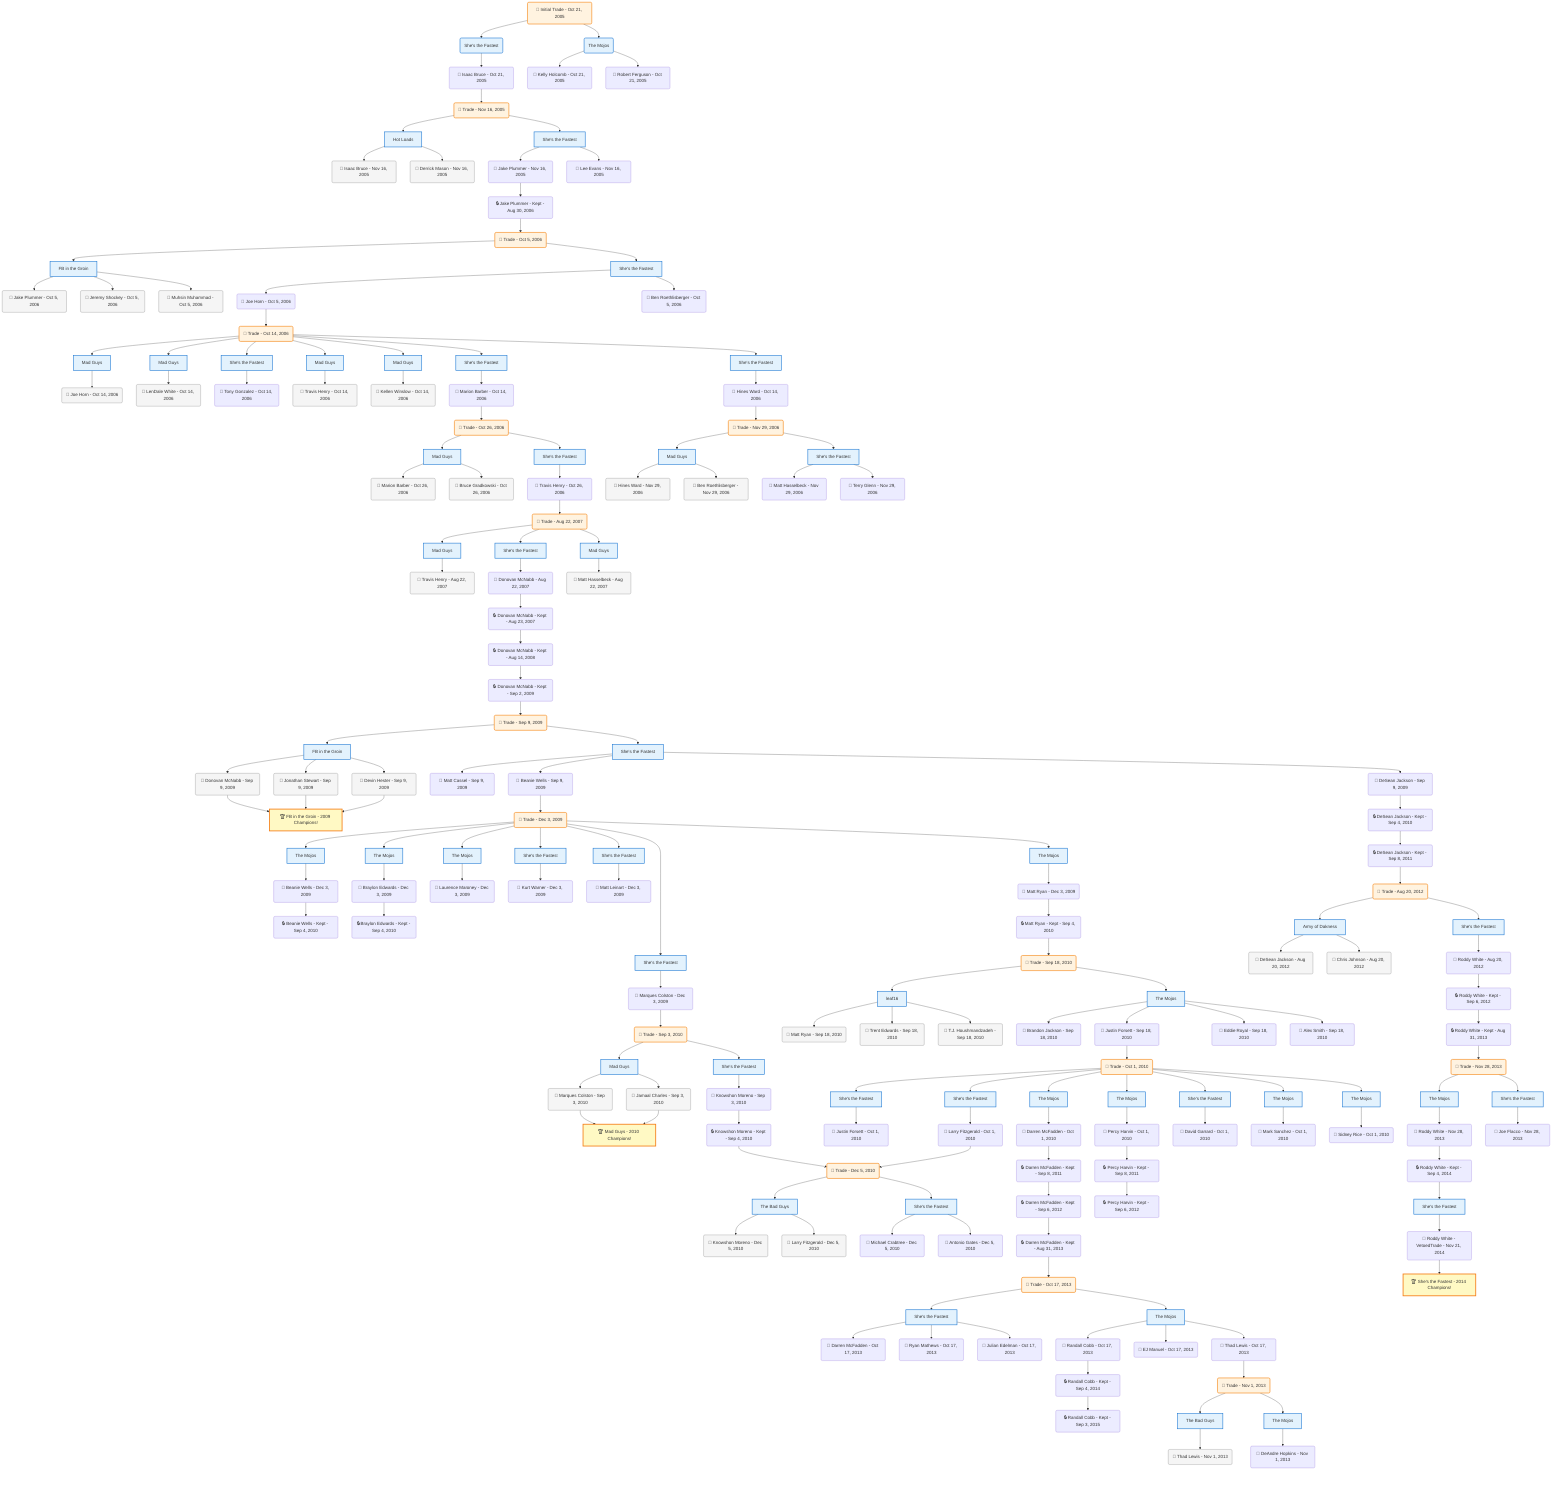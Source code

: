 flowchart TD

    TRADE_MAIN("🔄 Initial Trade - Oct 21, 2005")
    TEAM_1("She's the Fastest")
    TEAM_2("The Mojos")
    NODE_e17e06b6-a265-45cc-89e7-a0e8c9608cac("🔄 Isaac Bruce - Oct 21, 2005")
    TRADE_481a314d-2bf1-4e89-b525-27336309fb27_3("🔄 Trade - Nov 16, 2005")
    TEAM_8e9f18ff-62c3-40e8-bb10-32f74cf4ee33_4["Hot Loads"]
    NODE_91e1931d-f9b7-453e-aa07-7162e3caa4c2("🔄 Isaac Bruce - Nov 16, 2005")
    NODE_b6e4e873-9023-4563-8c44-ce1008afc077("🔄 Derrick Mason - Nov 16, 2005")
    TEAM_4449259f-64af-44fd-9235-1facc0926234_5["She's the Fastest"]
    NODE_dd9740e3-ccfd-4b02-bbff-1935a00722bb("🔄 Jake Plummer - Nov 16, 2005")
    NODE_9fabe81e-5e0c-42d7-8375-c211189eb514("🔒 Jake Plummer - Kept - Aug 30, 2006")
    TRADE_ec8047e7-9914-4c8f-8182-dfe15f74e699_6("🔄 Trade - Oct 5, 2006")
    TEAM_f483ecf1-cd17-4991-854b-e52dfc957b45_7["FB in the Groin"]
    NODE_69ecdbbe-6332-4926-9a78-c7965cbc96dc("🔄 Jake Plummer - Oct 5, 2006")
    NODE_c57e70ab-6f35-4286-b3f0-13b79a160e15("🔄 Jeremy Shockey - Oct 5, 2006")
    NODE_444c6e1b-4de0-497e-bb5f-f65850abe6c6("🔄 Muhsin Muhammad - Oct 5, 2006")
    TEAM_4449259f-64af-44fd-9235-1facc0926234_8["She's the Fastest"]
    NODE_b3d96c99-6169-4838-a146-0ccb6553a40f("🔄 Joe Horn - Oct 5, 2006")
    TRADE_ce20ada5-488c-42bb-81ff-654bf10c775e_9("🔄 Trade - Oct 14, 2006")
    TEAM_f5908944-6efd-40eb-af54-6c53004e0e2f_10["Mad Guys"]
    NODE_2d5e163c-cf82-4f0c-b2b0-928482ea4ad2("🔄 Joe Horn - Oct 14, 2006")
    TEAM_f5908944-6efd-40eb-af54-6c53004e0e2f_11["Mad Guys"]
    NODE_f2a49ad0-9bef-4fd1-94ed-61651a84658b("🔄 LenDale White - Oct 14, 2006")
    TEAM_4449259f-64af-44fd-9235-1facc0926234_12["She's the Fastest"]
    NODE_318494ea-3c4e-4311-aae1-6262e1d62dd2("🔄 Tony Gonzalez - Oct 14, 2006")
    TEAM_f5908944-6efd-40eb-af54-6c53004e0e2f_13["Mad Guys"]
    NODE_282956be-e712-4df6-843a-9d92485c0ae4("🔄 Travis Henry - Oct 14, 2006")
    TEAM_f5908944-6efd-40eb-af54-6c53004e0e2f_14["Mad Guys"]
    NODE_226cc31f-fa1b-4444-9edd-d799c92a88af("🔄 Kellen Winslow - Oct 14, 2006")
    TEAM_4449259f-64af-44fd-9235-1facc0926234_15["She's the Fastest"]
    NODE_76fc29b7-369e-4798-8eac-eaa63e814539("🔄 Marion Barber - Oct 14, 2006")
    TRADE_5d3bc4a9-4882-4228-a856-7e54ae8aafc2_16("🔄 Trade - Oct 26, 2006")
    TEAM_f5908944-6efd-40eb-af54-6c53004e0e2f_17["Mad Guys"]
    NODE_1977b820-e794-4826-a87e-c7ab3bffeb05("🔄 Marion Barber - Oct 26, 2006")
    NODE_48b9675f-7bae-44b9-a520-04d629791a34("🔄 Bruce Gradkowski - Oct 26, 2006")
    TEAM_4449259f-64af-44fd-9235-1facc0926234_18["She's the Fastest"]
    NODE_6372070f-eeba-4284-a58b-94618802e524("🔄 Travis Henry - Oct 26, 2006")
    TRADE_308eb20b-53a3-4f9b-966d-71bfd7563fae_19("🔄 Trade - Aug 22, 2007")
    TEAM_f5908944-6efd-40eb-af54-6c53004e0e2f_20["Mad Guys"]
    NODE_5040ed8f-9252-42e7-8404-b38608ad1d57("🔄 Travis Henry - Aug 22, 2007")
    TEAM_4449259f-64af-44fd-9235-1facc0926234_21["She's the Fastest"]
    NODE_785862b2-4564-4496-aacf-45ba6c83093f("🔄 Donovan McNabb - Aug 22, 2007")
    NODE_6d0e067b-138d-4c48-a5a8-b1066288bdf3("🔒 Donovan McNabb - Kept - Aug 23, 2007")
    NODE_f4f33216-fc5e-425e-a2da-c957a8101213("🔒 Donovan McNabb - Kept - Aug 14, 2008")
    NODE_566b66a0-df77-4a32-a603-975b992e6062("🔒 Donovan McNabb - Kept - Sep 2, 2009")
    TRADE_d64744f2-649c-41d8-81d6-cb12408f9a20_22("🔄 Trade - Sep 9, 2009")
    TEAM_f483ecf1-cd17-4991-854b-e52dfc957b45_23["FB in the Groin"]
    NODE_3128e3d6-ada1-4ddc-99ad-add55e2d292b("🔄 Donovan McNabb - Sep 9, 2009")
    CHAMP_f483ecf1-cd17-4991-854b-e52dfc957b45_2009["🏆 FB in the Groin - 2009 Champions!"]
    NODE_15682633-4c98-4792-b4d5-ef220e682543("🔄 Jonathan Stewart - Sep 9, 2009")
    NODE_2506304d-9aeb-4778-8bbb-feb1241129b8("🔄 Devin Hester - Sep 9, 2009")
    TEAM_4449259f-64af-44fd-9235-1facc0926234_24["She's the Fastest"]
    NODE_da366052-1793-4ec3-aeef-e2d58fcebf07("🔄 Matt Cassel - Sep 9, 2009")
    NODE_6dd1fdfd-8b13-4c36-b124-f5bc0932f73f("🔄 Beanie Wells - Sep 9, 2009")
    TRADE_e8c7b327-7c15-4132-8918-1ccb803d3cb3_25("🔄 Trade - Dec 3, 2009")
    TEAM_bbe2d0ad-54cf-4c22-be82-b2a5f262a157_26["The Mojos"]
    NODE_fb21570f-4fa7-4277-b242-752759ecd6ca("🔄 Beanie Wells - Dec 3, 2009")
    NODE_8c91506f-452a-42e9-95e9-16b27182ce5f("🔒 Beanie Wells - Kept - Sep 4, 2010")
    TEAM_bbe2d0ad-54cf-4c22-be82-b2a5f262a157_27["The Mojos"]
    NODE_8ad98370-e765-4528-899b-039fc791b409("🔄 Braylon Edwards - Dec 3, 2009")
    NODE_0a4c2ffa-7302-48b4-9754-171fc5704b60("🔒 Braylon Edwards - Kept - Sep 4, 2010")
    TEAM_bbe2d0ad-54cf-4c22-be82-b2a5f262a157_28["The Mojos"]
    NODE_16e44121-7fef-4e60-a4d8-39d87a019805("🔄 Laurence Maroney - Dec 3, 2009")
    TEAM_4449259f-64af-44fd-9235-1facc0926234_29["She's the Fastest"]
    NODE_8f183324-b3dc-46b4-bbe0-76f206cb24ee("🔄 Marques Colston - Dec 3, 2009")
    TRADE_664c0593-08b2-4014-96b5-f9505dd0abcf_30("🔄 Trade - Sep 3, 2010")
    TEAM_f5908944-6efd-40eb-af54-6c53004e0e2f_31["Mad Guys"]
    NODE_95e1e39b-1714-410c-9892-ac5cc4bc5223("🔄 Marques Colston - Sep 3, 2010")
    CHAMP_f5908944-6efd-40eb-af54-6c53004e0e2f_2010["🏆 Mad Guys - 2010 Champions!"]
    NODE_281c90e5-f919-4693-8733-eee9f5c6f6da("🔄 Jamaal Charles - Sep 3, 2010")
    TEAM_4449259f-64af-44fd-9235-1facc0926234_32["She's the Fastest"]
    NODE_fd02085d-71ad-46e1-b7cc-06f45da9eb89("🔄 Knowshon Moreno - Sep 3, 2010")
    NODE_27d92d64-f467-4a04-b71b-391a2d495356("🔒 Knowshon Moreno - Kept - Sep 4, 2010")
    TRADE_7079c566-1aef-449d-80e3-81013e223777_33("🔄 Trade - Dec 5, 2010")
    TEAM_b2220d1a-ff75-4622-9757-09978901110f_34["The Bad Guys"]
    NODE_e3eeb034-e4c6-4be5-a812-b2c48eba0d53("🔄 Knowshon Moreno - Dec 5, 2010")
    NODE_fbf9d819-d0b8-4ee4-afe1-0b279afe083d("🔄 Larry Fitzgerald - Dec 5, 2010")
    TEAM_4449259f-64af-44fd-9235-1facc0926234_35["She's the Fastest"]
    NODE_3f49242f-c13a-4378-b163-959d8092b13e("🔄 Michael Crabtree - Dec 5, 2010")
    NODE_e2188277-78ab-4766-9782-da39ab3295ef("🔄 Antonio Gates - Dec 5, 2010")
    TEAM_4449259f-64af-44fd-9235-1facc0926234_36["She's the Fastest"]
    NODE_6bc2416f-f57e-4b16-8235-be0b7609e651("🔄 Kurt Warner - Dec 3, 2009")
    TEAM_4449259f-64af-44fd-9235-1facc0926234_37["She's the Fastest"]
    NODE_1ef12492-61ee-4b66-bd62-daa01556b535("🔄 Matt Leinart - Dec 3, 2009")
    TEAM_bbe2d0ad-54cf-4c22-be82-b2a5f262a157_38["The Mojos"]
    NODE_7ae52589-c36b-4b14-8fb9-f6b745ba608d("🔄 Matt Ryan - Dec 3, 2009")
    NODE_161c3409-60e1-4aaa-a9c8-78ec3f57e898("🔒 Matt Ryan - Kept - Sep 4, 2010")
    TRADE_4bbf1d58-12a6-4f34-b39a-af8e032b72b1_39("🔄 Trade - Sep 18, 2010")
    TEAM_66fb98f4-89a7-45f9-893a-b41d71e6249d_40["leaf16"]
    NODE_19910a83-4078-4194-bf9c-f51e4dc0a7fe("🔄 Matt Ryan - Sep 18, 2010")
    NODE_e2c3cc88-b1fa-4094-a03a-88fcbc82beda("🔄 Trent Edwards - Sep 18, 2010")
    NODE_5d7f1b23-3cbe-40d1-8a53-cfabf2c11ae7("🔄 T.J. Houshmandzadeh - Sep 18, 2010")
    TEAM_bbe2d0ad-54cf-4c22-be82-b2a5f262a157_41["The Mojos"]
    NODE_787723d5-5196-4781-83d5-7baf38a62a57("🔄 Brandon Jackson - Sep 18, 2010")
    NODE_265a865d-2e60-4f9e-8250-bc06479d8608("🔄 Justin Forsett - Sep 18, 2010")
    TRADE_b912a7e1-f712-428f-b96f-f4ca751967c5_42("🔄 Trade - Oct 1, 2010")
    TEAM_4449259f-64af-44fd-9235-1facc0926234_43["She's the Fastest"]
    NODE_85957a1a-4a31-4091-be02-d15f3e4c6ec6("🔄 Justin Forsett - Oct 1, 2010")
    TEAM_bbe2d0ad-54cf-4c22-be82-b2a5f262a157_44["The Mojos"]
    NODE_b503a368-d959-4481-81c6-0c91653820ea("🔄 Darren McFadden - Oct 1, 2010")
    NODE_1e66d3f2-a4e9-4c56-ac69-2a0532061193("🔒 Darren McFadden - Kept - Sep 8, 2011")
    NODE_85fd0ddf-e8e8-45e7-8114-54ae3e83b693("🔒 Darren McFadden - Kept - Sep 6, 2012")
    NODE_ed4f642a-6143-4489-834f-2eada703da8d("🔒 Darren McFadden - Kept - Aug 31, 2013")
    TRADE_fcf10500-db02-46a8-9a89-c4a2d85815fc_45("🔄 Trade - Oct 17, 2013")
    TEAM_4449259f-64af-44fd-9235-1facc0926234_46["She's the Fastest"]
    NODE_e0606256-17cf-4b6e-a9c9-649c69a2e1f5("🔄 Darren McFadden - Oct 17, 2013")
    NODE_dbb052b9-7c33-4309-8cf1-635d44e8929f("🔄 Ryan Mathews - Oct 17, 2013")
    NODE_f4da4534-c65e-4015-90d4-99025dc618f4("🔄 Julian Edelman - Oct 17, 2013")
    TEAM_bbe2d0ad-54cf-4c22-be82-b2a5f262a157_47["The Mojos"]
    NODE_c9c07495-9341-48a1-9037-3a2f269c5633("🔄 Randall Cobb - Oct 17, 2013")
    NODE_599446cb-453b-4fa0-9722-ef2ea988e862("🔒 Randall Cobb - Kept - Sep 4, 2014")
    NODE_3468982c-1bdb-491c-974c-b98b632da158("🔒 Randall Cobb - Kept - Sep 3, 2015")
    NODE_9064ca18-2fbc-44cf-a0ca-6489e618ef0e("🔄 EJ Manuel - Oct 17, 2013")
    NODE_3f7a46b8-b3e8-43a4-b9dc-7647ac155a92("🔄 Thad Lewis - Oct 17, 2013")
    TRADE_01cecce7-cf44-4d89-80e9-3f971004b6f3_48("🔄 Trade - Nov 1, 2013")
    TEAM_b2220d1a-ff75-4622-9757-09978901110f_49["The Bad Guys"]
    NODE_05a77ff3-0f86-4627-b21e-edbadb171cc0("🔄 Thad Lewis - Nov 1, 2013")
    TEAM_bbe2d0ad-54cf-4c22-be82-b2a5f262a157_50["The Mojos"]
    NODE_b532eb5d-66b5-421b-8217-c60a7dbd7cd4("🔄 DeAndre Hopkins - Nov 1, 2013")
    TEAM_4449259f-64af-44fd-9235-1facc0926234_51["She's the Fastest"]
    NODE_d82edf8c-a777-4f74-b05d-178830a17663("🔄 Larry Fitzgerald - Oct 1, 2010")
    TEAM_bbe2d0ad-54cf-4c22-be82-b2a5f262a157_52["The Mojos"]
    NODE_45443069-9936-4f80-9a63-3de717fa9d3c("🔄 Percy Harvin - Oct 1, 2010")
    NODE_50823ba7-04fb-430e-90ed-ee4c9e4271e4("🔒 Percy Harvin - Kept - Sep 8, 2011")
    NODE_af9777ac-99ff-4f9d-8fd6-c89871de65a2("🔒 Percy Harvin - Kept - Sep 6, 2012")
    TEAM_4449259f-64af-44fd-9235-1facc0926234_53["She's the Fastest"]
    NODE_949e5354-5967-4fa6-b67a-55ce24647446("🔄 David Garrard - Oct 1, 2010")
    TEAM_bbe2d0ad-54cf-4c22-be82-b2a5f262a157_54["The Mojos"]
    NODE_c78877d5-09d8-421e-96de-93ea06634f23("🔄 Mark Sanchez - Oct 1, 2010")
    TEAM_bbe2d0ad-54cf-4c22-be82-b2a5f262a157_55["The Mojos"]
    NODE_182ca3fb-4bcb-46b2-a0d5-ed597f5ca5c0("🔄 Sidney Rice - Oct 1, 2010")
    NODE_786c9658-b74e-4b67-b7ad-c6db74f9a065("🔄 Eddie Royal - Sep 18, 2010")
    NODE_f5beb189-2b39-41a8-8a01-d03d8829c310("🔄 Alex Smith - Sep 18, 2010")
    NODE_620b330b-81b8-4a9f-9476-febda8d1f7e0("🔄 DeSean Jackson - Sep 9, 2009")
    NODE_4108947d-3fba-4cd0-b690-a74622f6719b("🔒 DeSean Jackson - Kept - Sep 4, 2010")
    NODE_847cf1ae-bc2d-47d1-a1e7-f5ebcd390247("🔒 DeSean Jackson - Kept - Sep 8, 2011")
    TRADE_776f10c8-b633-44f1-9b69-2c1a3e3960a8_56("🔄 Trade - Aug 20, 2012")
    TEAM_40f7599b-e68f-4bf4-9553-bf7e10924635_57["Army of Dakness"]
    NODE_f91646d3-8672-4501-84ce-fee2f323f2a6("🔄 DeSean Jackson - Aug 20, 2012")
    NODE_0b176d9f-318c-441e-bec5-2f4e158dfe93("🔄 Chris Johnson - Aug 20, 2012")
    TEAM_4449259f-64af-44fd-9235-1facc0926234_58["She's the Fastest"]
    NODE_5014c5ff-0cc0-477c-8366-0057daba9002("🔄 Roddy White - Aug 20, 2012")
    NODE_b73ba180-9d18-48a1-b198-dd22f915a95f("🔒 Roddy White - Kept - Sep 6, 2012")
    NODE_3bb6ed06-96a5-4ace-89d9-8d7919d0dae1("🔒 Roddy White - Kept - Aug 31, 2013")
    TRADE_0ded9ddb-c05f-4690-885f-7c5615a42e55_59("🔄 Trade - Nov 28, 2013")
    TEAM_bbe2d0ad-54cf-4c22-be82-b2a5f262a157_60["The Mojos"]
    NODE_4f5d45ce-ecc7-4ae4-a143-0b055f240c09("🔄 Roddy White - Nov 28, 2013")
    NODE_a1f67030-e285-43fa-a007-7bc0e573655e("🔒 Roddy White - Kept - Sep 4, 2014")
    TEAM_4449259f-64af-44fd-9235-1facc0926234_61["She's the Fastest"]
    NODE_3ee4cb8a-9d7d-4301-bf15-53b630ff2cbd("🔹 Roddy White - VetoedTrade - Nov 21, 2014")
    CHAMP_4449259f-64af-44fd-9235-1facc0926234_2014["🏆 She's the Fastest - 2014 Champions!"]
    TEAM_4449259f-64af-44fd-9235-1facc0926234_62["She's the Fastest"]
    NODE_d8b30ecd-e75e-4fa9-a32d-edb51a22a96e("🔄 Joe Flacco - Nov 28, 2013")
    TEAM_f5908944-6efd-40eb-af54-6c53004e0e2f_63["Mad Guys"]
    NODE_06b4815b-97ba-4f51-8303-f5cfed55f7a3("🔄 Matt Hasselbeck - Aug 22, 2007")
    TEAM_4449259f-64af-44fd-9235-1facc0926234_64["She's the Fastest"]
    NODE_fd2f47c1-8ed6-4c4d-92c5-fa95074e6f3b("🔄 Hines Ward - Oct 14, 2006")
    TRADE_06fb8c3a-33af-4b79-ab48-d50c700a376b_65("🔄 Trade - Nov 29, 2006")
    TEAM_f5908944-6efd-40eb-af54-6c53004e0e2f_66["Mad Guys"]
    NODE_bdd103d9-e937-4bd8-b04e-546096a292a3("🔄 Hines Ward - Nov 29, 2006")
    NODE_58f26ffa-7c76-48c0-a511-e4ad4db00d53("🔄 Ben Roethlisberger - Nov 29, 2006")
    TEAM_4449259f-64af-44fd-9235-1facc0926234_67["She's the Fastest"]
    NODE_ba802b4a-92bf-43a5-ba4e-92405ba533ed("🔄 Matt Hasselbeck - Nov 29, 2006")
    NODE_26eb6b05-5762-4b25-8cba-d62d74e4bc48("🔄 Terry Glenn - Nov 29, 2006")
    NODE_5641278b-5d11-44ac-bd94-4078d5654562("🔄 Ben Roethlisberger - Oct 5, 2006")
    NODE_920ec44a-401f-4b74-b240-5a0ec0fbc8bb("🔄 Lee Evans - Nov 16, 2005")
    NODE_2231d014-4a4b-411d-8997-bd39ce98bf2c("🔄 Kelly Holcomb - Oct 21, 2005")
    NODE_fe76140e-27cf-4bd3-b9b3-c917e074d4b9("🔄 Robert Ferguson - Oct 21, 2005")

    TRADE_MAIN --> TEAM_1
    TRADE_MAIN --> TEAM_2
    TEAM_1 --> NODE_e17e06b6-a265-45cc-89e7-a0e8c9608cac
    NODE_e17e06b6-a265-45cc-89e7-a0e8c9608cac --> TRADE_481a314d-2bf1-4e89-b525-27336309fb27_3
    TRADE_481a314d-2bf1-4e89-b525-27336309fb27_3 --> TEAM_8e9f18ff-62c3-40e8-bb10-32f74cf4ee33_4
    TEAM_8e9f18ff-62c3-40e8-bb10-32f74cf4ee33_4 --> NODE_91e1931d-f9b7-453e-aa07-7162e3caa4c2
    TEAM_8e9f18ff-62c3-40e8-bb10-32f74cf4ee33_4 --> NODE_b6e4e873-9023-4563-8c44-ce1008afc077
    TRADE_481a314d-2bf1-4e89-b525-27336309fb27_3 --> TEAM_4449259f-64af-44fd-9235-1facc0926234_5
    TEAM_4449259f-64af-44fd-9235-1facc0926234_5 --> NODE_dd9740e3-ccfd-4b02-bbff-1935a00722bb
    NODE_dd9740e3-ccfd-4b02-bbff-1935a00722bb --> NODE_9fabe81e-5e0c-42d7-8375-c211189eb514
    NODE_9fabe81e-5e0c-42d7-8375-c211189eb514 --> TRADE_ec8047e7-9914-4c8f-8182-dfe15f74e699_6
    TRADE_ec8047e7-9914-4c8f-8182-dfe15f74e699_6 --> TEAM_f483ecf1-cd17-4991-854b-e52dfc957b45_7
    TEAM_f483ecf1-cd17-4991-854b-e52dfc957b45_7 --> NODE_69ecdbbe-6332-4926-9a78-c7965cbc96dc
    TEAM_f483ecf1-cd17-4991-854b-e52dfc957b45_7 --> NODE_c57e70ab-6f35-4286-b3f0-13b79a160e15
    TEAM_f483ecf1-cd17-4991-854b-e52dfc957b45_7 --> NODE_444c6e1b-4de0-497e-bb5f-f65850abe6c6
    TRADE_ec8047e7-9914-4c8f-8182-dfe15f74e699_6 --> TEAM_4449259f-64af-44fd-9235-1facc0926234_8
    TEAM_4449259f-64af-44fd-9235-1facc0926234_8 --> NODE_b3d96c99-6169-4838-a146-0ccb6553a40f
    NODE_b3d96c99-6169-4838-a146-0ccb6553a40f --> TRADE_ce20ada5-488c-42bb-81ff-654bf10c775e_9
    TRADE_ce20ada5-488c-42bb-81ff-654bf10c775e_9 --> TEAM_f5908944-6efd-40eb-af54-6c53004e0e2f_10
    TEAM_f5908944-6efd-40eb-af54-6c53004e0e2f_10 --> NODE_2d5e163c-cf82-4f0c-b2b0-928482ea4ad2
    TRADE_ce20ada5-488c-42bb-81ff-654bf10c775e_9 --> TEAM_f5908944-6efd-40eb-af54-6c53004e0e2f_11
    TEAM_f5908944-6efd-40eb-af54-6c53004e0e2f_11 --> NODE_f2a49ad0-9bef-4fd1-94ed-61651a84658b
    TRADE_ce20ada5-488c-42bb-81ff-654bf10c775e_9 --> TEAM_4449259f-64af-44fd-9235-1facc0926234_12
    TEAM_4449259f-64af-44fd-9235-1facc0926234_12 --> NODE_318494ea-3c4e-4311-aae1-6262e1d62dd2
    TRADE_ce20ada5-488c-42bb-81ff-654bf10c775e_9 --> TEAM_f5908944-6efd-40eb-af54-6c53004e0e2f_13
    TEAM_f5908944-6efd-40eb-af54-6c53004e0e2f_13 --> NODE_282956be-e712-4df6-843a-9d92485c0ae4
    TRADE_ce20ada5-488c-42bb-81ff-654bf10c775e_9 --> TEAM_f5908944-6efd-40eb-af54-6c53004e0e2f_14
    TEAM_f5908944-6efd-40eb-af54-6c53004e0e2f_14 --> NODE_226cc31f-fa1b-4444-9edd-d799c92a88af
    TRADE_ce20ada5-488c-42bb-81ff-654bf10c775e_9 --> TEAM_4449259f-64af-44fd-9235-1facc0926234_15
    TEAM_4449259f-64af-44fd-9235-1facc0926234_15 --> NODE_76fc29b7-369e-4798-8eac-eaa63e814539
    NODE_76fc29b7-369e-4798-8eac-eaa63e814539 --> TRADE_5d3bc4a9-4882-4228-a856-7e54ae8aafc2_16
    TRADE_5d3bc4a9-4882-4228-a856-7e54ae8aafc2_16 --> TEAM_f5908944-6efd-40eb-af54-6c53004e0e2f_17
    TEAM_f5908944-6efd-40eb-af54-6c53004e0e2f_17 --> NODE_1977b820-e794-4826-a87e-c7ab3bffeb05
    TEAM_f5908944-6efd-40eb-af54-6c53004e0e2f_17 --> NODE_48b9675f-7bae-44b9-a520-04d629791a34
    TRADE_5d3bc4a9-4882-4228-a856-7e54ae8aafc2_16 --> TEAM_4449259f-64af-44fd-9235-1facc0926234_18
    TEAM_4449259f-64af-44fd-9235-1facc0926234_18 --> NODE_6372070f-eeba-4284-a58b-94618802e524
    NODE_6372070f-eeba-4284-a58b-94618802e524 --> TRADE_308eb20b-53a3-4f9b-966d-71bfd7563fae_19
    TRADE_308eb20b-53a3-4f9b-966d-71bfd7563fae_19 --> TEAM_f5908944-6efd-40eb-af54-6c53004e0e2f_20
    TEAM_f5908944-6efd-40eb-af54-6c53004e0e2f_20 --> NODE_5040ed8f-9252-42e7-8404-b38608ad1d57
    TRADE_308eb20b-53a3-4f9b-966d-71bfd7563fae_19 --> TEAM_4449259f-64af-44fd-9235-1facc0926234_21
    TEAM_4449259f-64af-44fd-9235-1facc0926234_21 --> NODE_785862b2-4564-4496-aacf-45ba6c83093f
    NODE_785862b2-4564-4496-aacf-45ba6c83093f --> NODE_6d0e067b-138d-4c48-a5a8-b1066288bdf3
    NODE_6d0e067b-138d-4c48-a5a8-b1066288bdf3 --> NODE_f4f33216-fc5e-425e-a2da-c957a8101213
    NODE_f4f33216-fc5e-425e-a2da-c957a8101213 --> NODE_566b66a0-df77-4a32-a603-975b992e6062
    NODE_566b66a0-df77-4a32-a603-975b992e6062 --> TRADE_d64744f2-649c-41d8-81d6-cb12408f9a20_22
    TRADE_d64744f2-649c-41d8-81d6-cb12408f9a20_22 --> TEAM_f483ecf1-cd17-4991-854b-e52dfc957b45_23
    TEAM_f483ecf1-cd17-4991-854b-e52dfc957b45_23 --> NODE_3128e3d6-ada1-4ddc-99ad-add55e2d292b
    NODE_3128e3d6-ada1-4ddc-99ad-add55e2d292b --> CHAMP_f483ecf1-cd17-4991-854b-e52dfc957b45_2009
    TEAM_f483ecf1-cd17-4991-854b-e52dfc957b45_23 --> NODE_15682633-4c98-4792-b4d5-ef220e682543
    NODE_15682633-4c98-4792-b4d5-ef220e682543 --> CHAMP_f483ecf1-cd17-4991-854b-e52dfc957b45_2009
    TEAM_f483ecf1-cd17-4991-854b-e52dfc957b45_23 --> NODE_2506304d-9aeb-4778-8bbb-feb1241129b8
    NODE_2506304d-9aeb-4778-8bbb-feb1241129b8 --> CHAMP_f483ecf1-cd17-4991-854b-e52dfc957b45_2009
    TRADE_d64744f2-649c-41d8-81d6-cb12408f9a20_22 --> TEAM_4449259f-64af-44fd-9235-1facc0926234_24
    TEAM_4449259f-64af-44fd-9235-1facc0926234_24 --> NODE_da366052-1793-4ec3-aeef-e2d58fcebf07
    TEAM_4449259f-64af-44fd-9235-1facc0926234_24 --> NODE_6dd1fdfd-8b13-4c36-b124-f5bc0932f73f
    NODE_6dd1fdfd-8b13-4c36-b124-f5bc0932f73f --> TRADE_e8c7b327-7c15-4132-8918-1ccb803d3cb3_25
    TRADE_e8c7b327-7c15-4132-8918-1ccb803d3cb3_25 --> TEAM_bbe2d0ad-54cf-4c22-be82-b2a5f262a157_26
    TEAM_bbe2d0ad-54cf-4c22-be82-b2a5f262a157_26 --> NODE_fb21570f-4fa7-4277-b242-752759ecd6ca
    NODE_fb21570f-4fa7-4277-b242-752759ecd6ca --> NODE_8c91506f-452a-42e9-95e9-16b27182ce5f
    TRADE_e8c7b327-7c15-4132-8918-1ccb803d3cb3_25 --> TEAM_bbe2d0ad-54cf-4c22-be82-b2a5f262a157_27
    TEAM_bbe2d0ad-54cf-4c22-be82-b2a5f262a157_27 --> NODE_8ad98370-e765-4528-899b-039fc791b409
    NODE_8ad98370-e765-4528-899b-039fc791b409 --> NODE_0a4c2ffa-7302-48b4-9754-171fc5704b60
    TRADE_e8c7b327-7c15-4132-8918-1ccb803d3cb3_25 --> TEAM_bbe2d0ad-54cf-4c22-be82-b2a5f262a157_28
    TEAM_bbe2d0ad-54cf-4c22-be82-b2a5f262a157_28 --> NODE_16e44121-7fef-4e60-a4d8-39d87a019805
    TRADE_e8c7b327-7c15-4132-8918-1ccb803d3cb3_25 --> TEAM_4449259f-64af-44fd-9235-1facc0926234_29
    TEAM_4449259f-64af-44fd-9235-1facc0926234_29 --> NODE_8f183324-b3dc-46b4-bbe0-76f206cb24ee
    NODE_8f183324-b3dc-46b4-bbe0-76f206cb24ee --> TRADE_664c0593-08b2-4014-96b5-f9505dd0abcf_30
    TRADE_664c0593-08b2-4014-96b5-f9505dd0abcf_30 --> TEAM_f5908944-6efd-40eb-af54-6c53004e0e2f_31
    TEAM_f5908944-6efd-40eb-af54-6c53004e0e2f_31 --> NODE_95e1e39b-1714-410c-9892-ac5cc4bc5223
    NODE_95e1e39b-1714-410c-9892-ac5cc4bc5223 --> CHAMP_f5908944-6efd-40eb-af54-6c53004e0e2f_2010
    TEAM_f5908944-6efd-40eb-af54-6c53004e0e2f_31 --> NODE_281c90e5-f919-4693-8733-eee9f5c6f6da
    NODE_281c90e5-f919-4693-8733-eee9f5c6f6da --> CHAMP_f5908944-6efd-40eb-af54-6c53004e0e2f_2010
    TRADE_664c0593-08b2-4014-96b5-f9505dd0abcf_30 --> TEAM_4449259f-64af-44fd-9235-1facc0926234_32
    TEAM_4449259f-64af-44fd-9235-1facc0926234_32 --> NODE_fd02085d-71ad-46e1-b7cc-06f45da9eb89
    NODE_fd02085d-71ad-46e1-b7cc-06f45da9eb89 --> NODE_27d92d64-f467-4a04-b71b-391a2d495356
    NODE_27d92d64-f467-4a04-b71b-391a2d495356 --> TRADE_7079c566-1aef-449d-80e3-81013e223777_33
    TRADE_7079c566-1aef-449d-80e3-81013e223777_33 --> TEAM_b2220d1a-ff75-4622-9757-09978901110f_34
    TEAM_b2220d1a-ff75-4622-9757-09978901110f_34 --> NODE_e3eeb034-e4c6-4be5-a812-b2c48eba0d53
    TEAM_b2220d1a-ff75-4622-9757-09978901110f_34 --> NODE_fbf9d819-d0b8-4ee4-afe1-0b279afe083d
    TRADE_7079c566-1aef-449d-80e3-81013e223777_33 --> TEAM_4449259f-64af-44fd-9235-1facc0926234_35
    TEAM_4449259f-64af-44fd-9235-1facc0926234_35 --> NODE_3f49242f-c13a-4378-b163-959d8092b13e
    TEAM_4449259f-64af-44fd-9235-1facc0926234_35 --> NODE_e2188277-78ab-4766-9782-da39ab3295ef
    TRADE_e8c7b327-7c15-4132-8918-1ccb803d3cb3_25 --> TEAM_4449259f-64af-44fd-9235-1facc0926234_36
    TEAM_4449259f-64af-44fd-9235-1facc0926234_36 --> NODE_6bc2416f-f57e-4b16-8235-be0b7609e651
    TRADE_e8c7b327-7c15-4132-8918-1ccb803d3cb3_25 --> TEAM_4449259f-64af-44fd-9235-1facc0926234_37
    TEAM_4449259f-64af-44fd-9235-1facc0926234_37 --> NODE_1ef12492-61ee-4b66-bd62-daa01556b535
    TRADE_e8c7b327-7c15-4132-8918-1ccb803d3cb3_25 --> TEAM_bbe2d0ad-54cf-4c22-be82-b2a5f262a157_38
    TEAM_bbe2d0ad-54cf-4c22-be82-b2a5f262a157_38 --> NODE_7ae52589-c36b-4b14-8fb9-f6b745ba608d
    NODE_7ae52589-c36b-4b14-8fb9-f6b745ba608d --> NODE_161c3409-60e1-4aaa-a9c8-78ec3f57e898
    NODE_161c3409-60e1-4aaa-a9c8-78ec3f57e898 --> TRADE_4bbf1d58-12a6-4f34-b39a-af8e032b72b1_39
    TRADE_4bbf1d58-12a6-4f34-b39a-af8e032b72b1_39 --> TEAM_66fb98f4-89a7-45f9-893a-b41d71e6249d_40
    TEAM_66fb98f4-89a7-45f9-893a-b41d71e6249d_40 --> NODE_19910a83-4078-4194-bf9c-f51e4dc0a7fe
    TEAM_66fb98f4-89a7-45f9-893a-b41d71e6249d_40 --> NODE_e2c3cc88-b1fa-4094-a03a-88fcbc82beda
    TEAM_66fb98f4-89a7-45f9-893a-b41d71e6249d_40 --> NODE_5d7f1b23-3cbe-40d1-8a53-cfabf2c11ae7
    TRADE_4bbf1d58-12a6-4f34-b39a-af8e032b72b1_39 --> TEAM_bbe2d0ad-54cf-4c22-be82-b2a5f262a157_41
    TEAM_bbe2d0ad-54cf-4c22-be82-b2a5f262a157_41 --> NODE_787723d5-5196-4781-83d5-7baf38a62a57
    TEAM_bbe2d0ad-54cf-4c22-be82-b2a5f262a157_41 --> NODE_265a865d-2e60-4f9e-8250-bc06479d8608
    NODE_265a865d-2e60-4f9e-8250-bc06479d8608 --> TRADE_b912a7e1-f712-428f-b96f-f4ca751967c5_42
    TRADE_b912a7e1-f712-428f-b96f-f4ca751967c5_42 --> TEAM_4449259f-64af-44fd-9235-1facc0926234_43
    TEAM_4449259f-64af-44fd-9235-1facc0926234_43 --> NODE_85957a1a-4a31-4091-be02-d15f3e4c6ec6
    TRADE_b912a7e1-f712-428f-b96f-f4ca751967c5_42 --> TEAM_bbe2d0ad-54cf-4c22-be82-b2a5f262a157_44
    TEAM_bbe2d0ad-54cf-4c22-be82-b2a5f262a157_44 --> NODE_b503a368-d959-4481-81c6-0c91653820ea
    NODE_b503a368-d959-4481-81c6-0c91653820ea --> NODE_1e66d3f2-a4e9-4c56-ac69-2a0532061193
    NODE_1e66d3f2-a4e9-4c56-ac69-2a0532061193 --> NODE_85fd0ddf-e8e8-45e7-8114-54ae3e83b693
    NODE_85fd0ddf-e8e8-45e7-8114-54ae3e83b693 --> NODE_ed4f642a-6143-4489-834f-2eada703da8d
    NODE_ed4f642a-6143-4489-834f-2eada703da8d --> TRADE_fcf10500-db02-46a8-9a89-c4a2d85815fc_45
    TRADE_fcf10500-db02-46a8-9a89-c4a2d85815fc_45 --> TEAM_4449259f-64af-44fd-9235-1facc0926234_46
    TEAM_4449259f-64af-44fd-9235-1facc0926234_46 --> NODE_e0606256-17cf-4b6e-a9c9-649c69a2e1f5
    TEAM_4449259f-64af-44fd-9235-1facc0926234_46 --> NODE_dbb052b9-7c33-4309-8cf1-635d44e8929f
    TEAM_4449259f-64af-44fd-9235-1facc0926234_46 --> NODE_f4da4534-c65e-4015-90d4-99025dc618f4
    TRADE_fcf10500-db02-46a8-9a89-c4a2d85815fc_45 --> TEAM_bbe2d0ad-54cf-4c22-be82-b2a5f262a157_47
    TEAM_bbe2d0ad-54cf-4c22-be82-b2a5f262a157_47 --> NODE_c9c07495-9341-48a1-9037-3a2f269c5633
    NODE_c9c07495-9341-48a1-9037-3a2f269c5633 --> NODE_599446cb-453b-4fa0-9722-ef2ea988e862
    NODE_599446cb-453b-4fa0-9722-ef2ea988e862 --> NODE_3468982c-1bdb-491c-974c-b98b632da158
    TEAM_bbe2d0ad-54cf-4c22-be82-b2a5f262a157_47 --> NODE_9064ca18-2fbc-44cf-a0ca-6489e618ef0e
    TEAM_bbe2d0ad-54cf-4c22-be82-b2a5f262a157_47 --> NODE_3f7a46b8-b3e8-43a4-b9dc-7647ac155a92
    NODE_3f7a46b8-b3e8-43a4-b9dc-7647ac155a92 --> TRADE_01cecce7-cf44-4d89-80e9-3f971004b6f3_48
    TRADE_01cecce7-cf44-4d89-80e9-3f971004b6f3_48 --> TEAM_b2220d1a-ff75-4622-9757-09978901110f_49
    TEAM_b2220d1a-ff75-4622-9757-09978901110f_49 --> NODE_05a77ff3-0f86-4627-b21e-edbadb171cc0
    TRADE_01cecce7-cf44-4d89-80e9-3f971004b6f3_48 --> TEAM_bbe2d0ad-54cf-4c22-be82-b2a5f262a157_50
    TEAM_bbe2d0ad-54cf-4c22-be82-b2a5f262a157_50 --> NODE_b532eb5d-66b5-421b-8217-c60a7dbd7cd4
    TRADE_b912a7e1-f712-428f-b96f-f4ca751967c5_42 --> TEAM_4449259f-64af-44fd-9235-1facc0926234_51
    TEAM_4449259f-64af-44fd-9235-1facc0926234_51 --> NODE_d82edf8c-a777-4f74-b05d-178830a17663
    NODE_d82edf8c-a777-4f74-b05d-178830a17663 --> TRADE_7079c566-1aef-449d-80e3-81013e223777_33
    TRADE_b912a7e1-f712-428f-b96f-f4ca751967c5_42 --> TEAM_bbe2d0ad-54cf-4c22-be82-b2a5f262a157_52
    TEAM_bbe2d0ad-54cf-4c22-be82-b2a5f262a157_52 --> NODE_45443069-9936-4f80-9a63-3de717fa9d3c
    NODE_45443069-9936-4f80-9a63-3de717fa9d3c --> NODE_50823ba7-04fb-430e-90ed-ee4c9e4271e4
    NODE_50823ba7-04fb-430e-90ed-ee4c9e4271e4 --> NODE_af9777ac-99ff-4f9d-8fd6-c89871de65a2
    TRADE_b912a7e1-f712-428f-b96f-f4ca751967c5_42 --> TEAM_4449259f-64af-44fd-9235-1facc0926234_53
    TEAM_4449259f-64af-44fd-9235-1facc0926234_53 --> NODE_949e5354-5967-4fa6-b67a-55ce24647446
    TRADE_b912a7e1-f712-428f-b96f-f4ca751967c5_42 --> TEAM_bbe2d0ad-54cf-4c22-be82-b2a5f262a157_54
    TEAM_bbe2d0ad-54cf-4c22-be82-b2a5f262a157_54 --> NODE_c78877d5-09d8-421e-96de-93ea06634f23
    TRADE_b912a7e1-f712-428f-b96f-f4ca751967c5_42 --> TEAM_bbe2d0ad-54cf-4c22-be82-b2a5f262a157_55
    TEAM_bbe2d0ad-54cf-4c22-be82-b2a5f262a157_55 --> NODE_182ca3fb-4bcb-46b2-a0d5-ed597f5ca5c0
    TEAM_bbe2d0ad-54cf-4c22-be82-b2a5f262a157_41 --> NODE_786c9658-b74e-4b67-b7ad-c6db74f9a065
    TEAM_bbe2d0ad-54cf-4c22-be82-b2a5f262a157_41 --> NODE_f5beb189-2b39-41a8-8a01-d03d8829c310
    TEAM_4449259f-64af-44fd-9235-1facc0926234_24 --> NODE_620b330b-81b8-4a9f-9476-febda8d1f7e0
    NODE_620b330b-81b8-4a9f-9476-febda8d1f7e0 --> NODE_4108947d-3fba-4cd0-b690-a74622f6719b
    NODE_4108947d-3fba-4cd0-b690-a74622f6719b --> NODE_847cf1ae-bc2d-47d1-a1e7-f5ebcd390247
    NODE_847cf1ae-bc2d-47d1-a1e7-f5ebcd390247 --> TRADE_776f10c8-b633-44f1-9b69-2c1a3e3960a8_56
    TRADE_776f10c8-b633-44f1-9b69-2c1a3e3960a8_56 --> TEAM_40f7599b-e68f-4bf4-9553-bf7e10924635_57
    TEAM_40f7599b-e68f-4bf4-9553-bf7e10924635_57 --> NODE_f91646d3-8672-4501-84ce-fee2f323f2a6
    TEAM_40f7599b-e68f-4bf4-9553-bf7e10924635_57 --> NODE_0b176d9f-318c-441e-bec5-2f4e158dfe93
    TRADE_776f10c8-b633-44f1-9b69-2c1a3e3960a8_56 --> TEAM_4449259f-64af-44fd-9235-1facc0926234_58
    TEAM_4449259f-64af-44fd-9235-1facc0926234_58 --> NODE_5014c5ff-0cc0-477c-8366-0057daba9002
    NODE_5014c5ff-0cc0-477c-8366-0057daba9002 --> NODE_b73ba180-9d18-48a1-b198-dd22f915a95f
    NODE_b73ba180-9d18-48a1-b198-dd22f915a95f --> NODE_3bb6ed06-96a5-4ace-89d9-8d7919d0dae1
    NODE_3bb6ed06-96a5-4ace-89d9-8d7919d0dae1 --> TRADE_0ded9ddb-c05f-4690-885f-7c5615a42e55_59
    TRADE_0ded9ddb-c05f-4690-885f-7c5615a42e55_59 --> TEAM_bbe2d0ad-54cf-4c22-be82-b2a5f262a157_60
    TEAM_bbe2d0ad-54cf-4c22-be82-b2a5f262a157_60 --> NODE_4f5d45ce-ecc7-4ae4-a143-0b055f240c09
    NODE_4f5d45ce-ecc7-4ae4-a143-0b055f240c09 --> NODE_a1f67030-e285-43fa-a007-7bc0e573655e
    NODE_a1f67030-e285-43fa-a007-7bc0e573655e --> TEAM_4449259f-64af-44fd-9235-1facc0926234_61
    TEAM_4449259f-64af-44fd-9235-1facc0926234_61 --> NODE_3ee4cb8a-9d7d-4301-bf15-53b630ff2cbd
    NODE_3ee4cb8a-9d7d-4301-bf15-53b630ff2cbd --> CHAMP_4449259f-64af-44fd-9235-1facc0926234_2014
    TRADE_0ded9ddb-c05f-4690-885f-7c5615a42e55_59 --> TEAM_4449259f-64af-44fd-9235-1facc0926234_62
    TEAM_4449259f-64af-44fd-9235-1facc0926234_62 --> NODE_d8b30ecd-e75e-4fa9-a32d-edb51a22a96e
    TRADE_308eb20b-53a3-4f9b-966d-71bfd7563fae_19 --> TEAM_f5908944-6efd-40eb-af54-6c53004e0e2f_63
    TEAM_f5908944-6efd-40eb-af54-6c53004e0e2f_63 --> NODE_06b4815b-97ba-4f51-8303-f5cfed55f7a3
    TRADE_ce20ada5-488c-42bb-81ff-654bf10c775e_9 --> TEAM_4449259f-64af-44fd-9235-1facc0926234_64
    TEAM_4449259f-64af-44fd-9235-1facc0926234_64 --> NODE_fd2f47c1-8ed6-4c4d-92c5-fa95074e6f3b
    NODE_fd2f47c1-8ed6-4c4d-92c5-fa95074e6f3b --> TRADE_06fb8c3a-33af-4b79-ab48-d50c700a376b_65
    TRADE_06fb8c3a-33af-4b79-ab48-d50c700a376b_65 --> TEAM_f5908944-6efd-40eb-af54-6c53004e0e2f_66
    TEAM_f5908944-6efd-40eb-af54-6c53004e0e2f_66 --> NODE_bdd103d9-e937-4bd8-b04e-546096a292a3
    TEAM_f5908944-6efd-40eb-af54-6c53004e0e2f_66 --> NODE_58f26ffa-7c76-48c0-a511-e4ad4db00d53
    TRADE_06fb8c3a-33af-4b79-ab48-d50c700a376b_65 --> TEAM_4449259f-64af-44fd-9235-1facc0926234_67
    TEAM_4449259f-64af-44fd-9235-1facc0926234_67 --> NODE_ba802b4a-92bf-43a5-ba4e-92405ba533ed
    TEAM_4449259f-64af-44fd-9235-1facc0926234_67 --> NODE_26eb6b05-5762-4b25-8cba-d62d74e4bc48
    TEAM_4449259f-64af-44fd-9235-1facc0926234_8 --> NODE_5641278b-5d11-44ac-bd94-4078d5654562
    TEAM_4449259f-64af-44fd-9235-1facc0926234_5 --> NODE_920ec44a-401f-4b74-b240-5a0ec0fbc8bb
    TEAM_2 --> NODE_2231d014-4a4b-411d-8997-bd39ce98bf2c
    TEAM_2 --> NODE_fe76140e-27cf-4bd3-b9b3-c917e074d4b9

    %% Node styling
    classDef teamNode fill:#e3f2fd,stroke:#1976d2,stroke-width:2px
    classDef tradeNode fill:#fff3e0,stroke:#f57c00,stroke-width:2px
    classDef playerNode fill:#f3e5f5,stroke:#7b1fa2,stroke-width:1px
    classDef nonRootPlayerNode fill:#f5f5f5,stroke:#757575,stroke-width:1px
    classDef endNode fill:#ffebee,stroke:#c62828,stroke-width:2px
    classDef waiverNode fill:#e8f5e8,stroke:#388e3c,stroke-width:2px
    classDef championshipNode fill:#fff9c4,stroke:#f57f17,stroke-width:3px

    class TEAM_1,TEAM_2,TEAM_8e9f18ff-62c3-40e8-bb10-32f74cf4ee33_4,TEAM_4449259f-64af-44fd-9235-1facc0926234_5,TEAM_f483ecf1-cd17-4991-854b-e52dfc957b45_7,TEAM_4449259f-64af-44fd-9235-1facc0926234_8,TEAM_f5908944-6efd-40eb-af54-6c53004e0e2f_10,TEAM_f5908944-6efd-40eb-af54-6c53004e0e2f_11,TEAM_4449259f-64af-44fd-9235-1facc0926234_12,TEAM_f5908944-6efd-40eb-af54-6c53004e0e2f_13,TEAM_f5908944-6efd-40eb-af54-6c53004e0e2f_14,TEAM_4449259f-64af-44fd-9235-1facc0926234_15,TEAM_f5908944-6efd-40eb-af54-6c53004e0e2f_17,TEAM_4449259f-64af-44fd-9235-1facc0926234_18,TEAM_f5908944-6efd-40eb-af54-6c53004e0e2f_20,TEAM_4449259f-64af-44fd-9235-1facc0926234_21,TEAM_f483ecf1-cd17-4991-854b-e52dfc957b45_23,TEAM_4449259f-64af-44fd-9235-1facc0926234_24,TEAM_bbe2d0ad-54cf-4c22-be82-b2a5f262a157_26,TEAM_bbe2d0ad-54cf-4c22-be82-b2a5f262a157_27,TEAM_bbe2d0ad-54cf-4c22-be82-b2a5f262a157_28,TEAM_4449259f-64af-44fd-9235-1facc0926234_29,TEAM_f5908944-6efd-40eb-af54-6c53004e0e2f_31,TEAM_4449259f-64af-44fd-9235-1facc0926234_32,TEAM_b2220d1a-ff75-4622-9757-09978901110f_34,TEAM_4449259f-64af-44fd-9235-1facc0926234_35,TEAM_4449259f-64af-44fd-9235-1facc0926234_36,TEAM_4449259f-64af-44fd-9235-1facc0926234_37,TEAM_bbe2d0ad-54cf-4c22-be82-b2a5f262a157_38,TEAM_66fb98f4-89a7-45f9-893a-b41d71e6249d_40,TEAM_bbe2d0ad-54cf-4c22-be82-b2a5f262a157_41,TEAM_4449259f-64af-44fd-9235-1facc0926234_43,TEAM_bbe2d0ad-54cf-4c22-be82-b2a5f262a157_44,TEAM_4449259f-64af-44fd-9235-1facc0926234_46,TEAM_bbe2d0ad-54cf-4c22-be82-b2a5f262a157_47,TEAM_b2220d1a-ff75-4622-9757-09978901110f_49,TEAM_bbe2d0ad-54cf-4c22-be82-b2a5f262a157_50,TEAM_4449259f-64af-44fd-9235-1facc0926234_51,TEAM_bbe2d0ad-54cf-4c22-be82-b2a5f262a157_52,TEAM_4449259f-64af-44fd-9235-1facc0926234_53,TEAM_bbe2d0ad-54cf-4c22-be82-b2a5f262a157_54,TEAM_bbe2d0ad-54cf-4c22-be82-b2a5f262a157_55,TEAM_40f7599b-e68f-4bf4-9553-bf7e10924635_57,TEAM_4449259f-64af-44fd-9235-1facc0926234_58,TEAM_bbe2d0ad-54cf-4c22-be82-b2a5f262a157_60,TEAM_4449259f-64af-44fd-9235-1facc0926234_61,TEAM_4449259f-64af-44fd-9235-1facc0926234_62,TEAM_f5908944-6efd-40eb-af54-6c53004e0e2f_63,TEAM_4449259f-64af-44fd-9235-1facc0926234_64,TEAM_f5908944-6efd-40eb-af54-6c53004e0e2f_66,TEAM_4449259f-64af-44fd-9235-1facc0926234_67 teamNode
    class CHAMP_f483ecf1-cd17-4991-854b-e52dfc957b45_2009,CHAMP_f5908944-6efd-40eb-af54-6c53004e0e2f_2010,CHAMP_4449259f-64af-44fd-9235-1facc0926234_2014 championshipNode
    class NODE_91e1931d-f9b7-453e-aa07-7162e3caa4c2,NODE_b6e4e873-9023-4563-8c44-ce1008afc077,NODE_69ecdbbe-6332-4926-9a78-c7965cbc96dc,NODE_c57e70ab-6f35-4286-b3f0-13b79a160e15,NODE_444c6e1b-4de0-497e-bb5f-f65850abe6c6,NODE_2d5e163c-cf82-4f0c-b2b0-928482ea4ad2,NODE_f2a49ad0-9bef-4fd1-94ed-61651a84658b,NODE_282956be-e712-4df6-843a-9d92485c0ae4,NODE_226cc31f-fa1b-4444-9edd-d799c92a88af,NODE_1977b820-e794-4826-a87e-c7ab3bffeb05,NODE_48b9675f-7bae-44b9-a520-04d629791a34,NODE_5040ed8f-9252-42e7-8404-b38608ad1d57,NODE_3128e3d6-ada1-4ddc-99ad-add55e2d292b,NODE_15682633-4c98-4792-b4d5-ef220e682543,NODE_2506304d-9aeb-4778-8bbb-feb1241129b8,NODE_95e1e39b-1714-410c-9892-ac5cc4bc5223,NODE_281c90e5-f919-4693-8733-eee9f5c6f6da,NODE_e3eeb034-e4c6-4be5-a812-b2c48eba0d53,NODE_fbf9d819-d0b8-4ee4-afe1-0b279afe083d,NODE_19910a83-4078-4194-bf9c-f51e4dc0a7fe,NODE_e2c3cc88-b1fa-4094-a03a-88fcbc82beda,NODE_5d7f1b23-3cbe-40d1-8a53-cfabf2c11ae7,NODE_05a77ff3-0f86-4627-b21e-edbadb171cc0,NODE_f91646d3-8672-4501-84ce-fee2f323f2a6,NODE_0b176d9f-318c-441e-bec5-2f4e158dfe93,NODE_06b4815b-97ba-4f51-8303-f5cfed55f7a3,NODE_bdd103d9-e937-4bd8-b04e-546096a292a3,NODE_58f26ffa-7c76-48c0-a511-e4ad4db00d53 nonRootPlayerNode
    class TRADE_MAIN,TRADE_481a314d-2bf1-4e89-b525-27336309fb27_3,TRADE_ec8047e7-9914-4c8f-8182-dfe15f74e699_6,TRADE_ce20ada5-488c-42bb-81ff-654bf10c775e_9,TRADE_5d3bc4a9-4882-4228-a856-7e54ae8aafc2_16,TRADE_308eb20b-53a3-4f9b-966d-71bfd7563fae_19,TRADE_d64744f2-649c-41d8-81d6-cb12408f9a20_22,TRADE_e8c7b327-7c15-4132-8918-1ccb803d3cb3_25,TRADE_664c0593-08b2-4014-96b5-f9505dd0abcf_30,TRADE_7079c566-1aef-449d-80e3-81013e223777_33,TRADE_4bbf1d58-12a6-4f34-b39a-af8e032b72b1_39,TRADE_b912a7e1-f712-428f-b96f-f4ca751967c5_42,TRADE_fcf10500-db02-46a8-9a89-c4a2d85815fc_45,TRADE_01cecce7-cf44-4d89-80e9-3f971004b6f3_48,TRADE_776f10c8-b633-44f1-9b69-2c1a3e3960a8_56,TRADE_0ded9ddb-c05f-4690-885f-7c5615a42e55_59,TRADE_06fb8c3a-33af-4b79-ab48-d50c700a376b_65 tradeNode